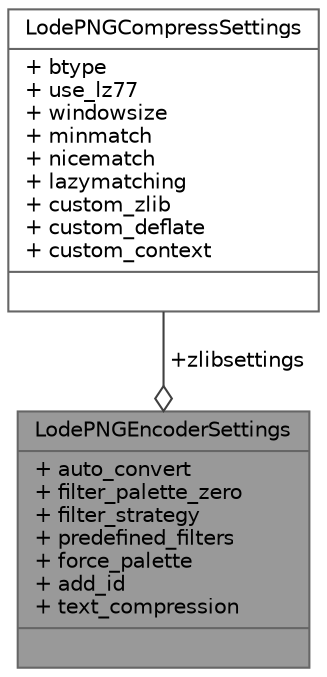 digraph "LodePNGEncoderSettings"
{
 // INTERACTIVE_SVG=YES
 // LATEX_PDF_SIZE
  bgcolor="transparent";
  edge [fontname=Helvetica,fontsize=10,labelfontname=Helvetica,labelfontsize=10];
  node [fontname=Helvetica,fontsize=10,shape=box,height=0.2,width=0.4];
  Node1 [shape=record,label="{LodePNGEncoderSettings\n|+ auto_convert\l+ filter_palette_zero\l+ filter_strategy\l+ predefined_filters\l+ force_palette\l+ add_id\l+ text_compression\l|}",height=0.2,width=0.4,color="gray40", fillcolor="grey60", style="filled", fontcolor="black",tooltip=" "];
  Node2 -> Node1 [color="grey25",style="solid",label=" +zlibsettings" ,arrowhead="odiamond"];
  Node2 [shape=record,label="{LodePNGCompressSettings\n|+ btype\l+ use_lz77\l+ windowsize\l+ minmatch\l+ nicematch\l+ lazymatching\l+ custom_zlib\l+ custom_deflate\l+ custom_context\l|}",height=0.2,width=0.4,color="gray40", fillcolor="white", style="filled",URL="$structLodePNGCompressSettings.html",tooltip=" "];
}
